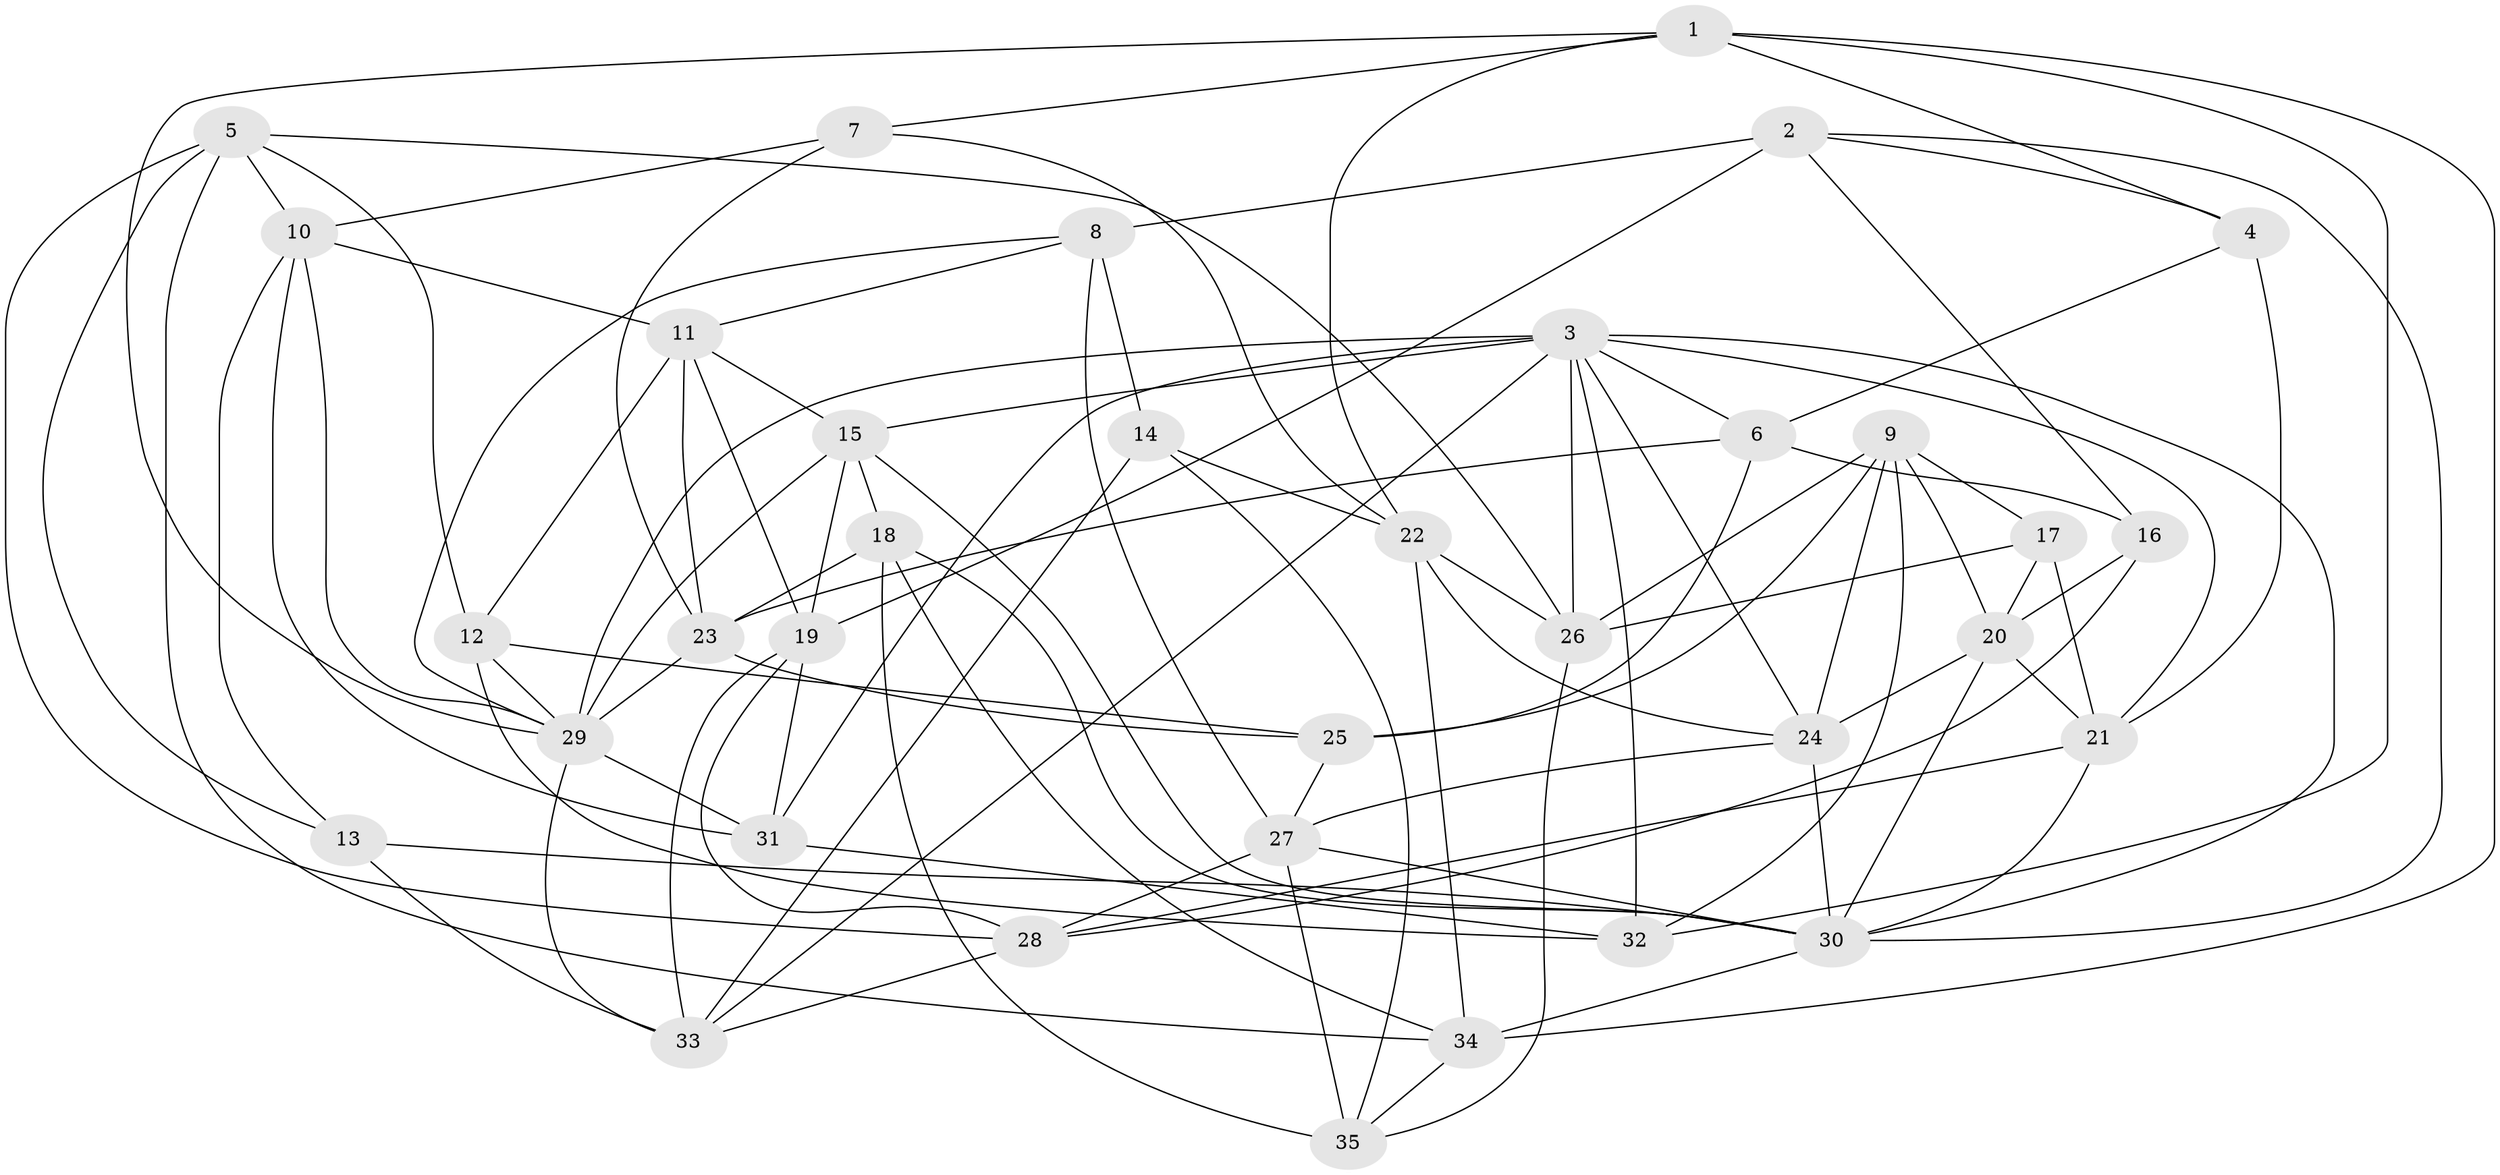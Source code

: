 // original degree distribution, {4: 1.0}
// Generated by graph-tools (version 1.1) at 2025/27/03/09/25 03:27:01]
// undirected, 35 vertices, 100 edges
graph export_dot {
graph [start="1"]
  node [color=gray90,style=filled];
  1;
  2;
  3;
  4;
  5;
  6;
  7;
  8;
  9;
  10;
  11;
  12;
  13;
  14;
  15;
  16;
  17;
  18;
  19;
  20;
  21;
  22;
  23;
  24;
  25;
  26;
  27;
  28;
  29;
  30;
  31;
  32;
  33;
  34;
  35;
  1 -- 4 [weight=1.0];
  1 -- 7 [weight=1.0];
  1 -- 22 [weight=1.0];
  1 -- 29 [weight=1.0];
  1 -- 32 [weight=1.0];
  1 -- 34 [weight=1.0];
  2 -- 4 [weight=1.0];
  2 -- 8 [weight=2.0];
  2 -- 16 [weight=1.0];
  2 -- 19 [weight=1.0];
  2 -- 30 [weight=1.0];
  3 -- 6 [weight=1.0];
  3 -- 15 [weight=1.0];
  3 -- 21 [weight=1.0];
  3 -- 24 [weight=1.0];
  3 -- 26 [weight=1.0];
  3 -- 29 [weight=1.0];
  3 -- 30 [weight=1.0];
  3 -- 31 [weight=1.0];
  3 -- 32 [weight=1.0];
  3 -- 33 [weight=1.0];
  4 -- 6 [weight=1.0];
  4 -- 21 [weight=1.0];
  5 -- 10 [weight=1.0];
  5 -- 12 [weight=1.0];
  5 -- 13 [weight=1.0];
  5 -- 26 [weight=1.0];
  5 -- 28 [weight=1.0];
  5 -- 34 [weight=1.0];
  6 -- 16 [weight=1.0];
  6 -- 23 [weight=1.0];
  6 -- 25 [weight=2.0];
  7 -- 10 [weight=1.0];
  7 -- 22 [weight=1.0];
  7 -- 23 [weight=1.0];
  8 -- 11 [weight=1.0];
  8 -- 14 [weight=1.0];
  8 -- 27 [weight=1.0];
  8 -- 29 [weight=1.0];
  9 -- 17 [weight=1.0];
  9 -- 20 [weight=1.0];
  9 -- 24 [weight=1.0];
  9 -- 25 [weight=1.0];
  9 -- 26 [weight=1.0];
  9 -- 32 [weight=1.0];
  10 -- 11 [weight=1.0];
  10 -- 13 [weight=1.0];
  10 -- 29 [weight=1.0];
  10 -- 31 [weight=1.0];
  11 -- 12 [weight=1.0];
  11 -- 15 [weight=1.0];
  11 -- 19 [weight=1.0];
  11 -- 23 [weight=1.0];
  12 -- 25 [weight=1.0];
  12 -- 29 [weight=1.0];
  12 -- 32 [weight=2.0];
  13 -- 30 [weight=1.0];
  13 -- 33 [weight=1.0];
  14 -- 22 [weight=1.0];
  14 -- 33 [weight=1.0];
  14 -- 35 [weight=1.0];
  15 -- 18 [weight=1.0];
  15 -- 19 [weight=1.0];
  15 -- 29 [weight=1.0];
  15 -- 30 [weight=1.0];
  16 -- 20 [weight=1.0];
  16 -- 28 [weight=1.0];
  17 -- 20 [weight=1.0];
  17 -- 21 [weight=1.0];
  17 -- 26 [weight=1.0];
  18 -- 23 [weight=1.0];
  18 -- 30 [weight=1.0];
  18 -- 34 [weight=1.0];
  18 -- 35 [weight=2.0];
  19 -- 28 [weight=1.0];
  19 -- 31 [weight=1.0];
  19 -- 33 [weight=1.0];
  20 -- 21 [weight=1.0];
  20 -- 24 [weight=1.0];
  20 -- 30 [weight=1.0];
  21 -- 28 [weight=1.0];
  21 -- 30 [weight=1.0];
  22 -- 24 [weight=1.0];
  22 -- 26 [weight=1.0];
  22 -- 34 [weight=1.0];
  23 -- 25 [weight=1.0];
  23 -- 29 [weight=1.0];
  24 -- 27 [weight=1.0];
  24 -- 30 [weight=1.0];
  25 -- 27 [weight=1.0];
  26 -- 35 [weight=1.0];
  27 -- 28 [weight=1.0];
  27 -- 30 [weight=1.0];
  27 -- 35 [weight=1.0];
  28 -- 33 [weight=1.0];
  29 -- 31 [weight=2.0];
  29 -- 33 [weight=1.0];
  30 -- 34 [weight=1.0];
  31 -- 32 [weight=1.0];
  34 -- 35 [weight=1.0];
}
